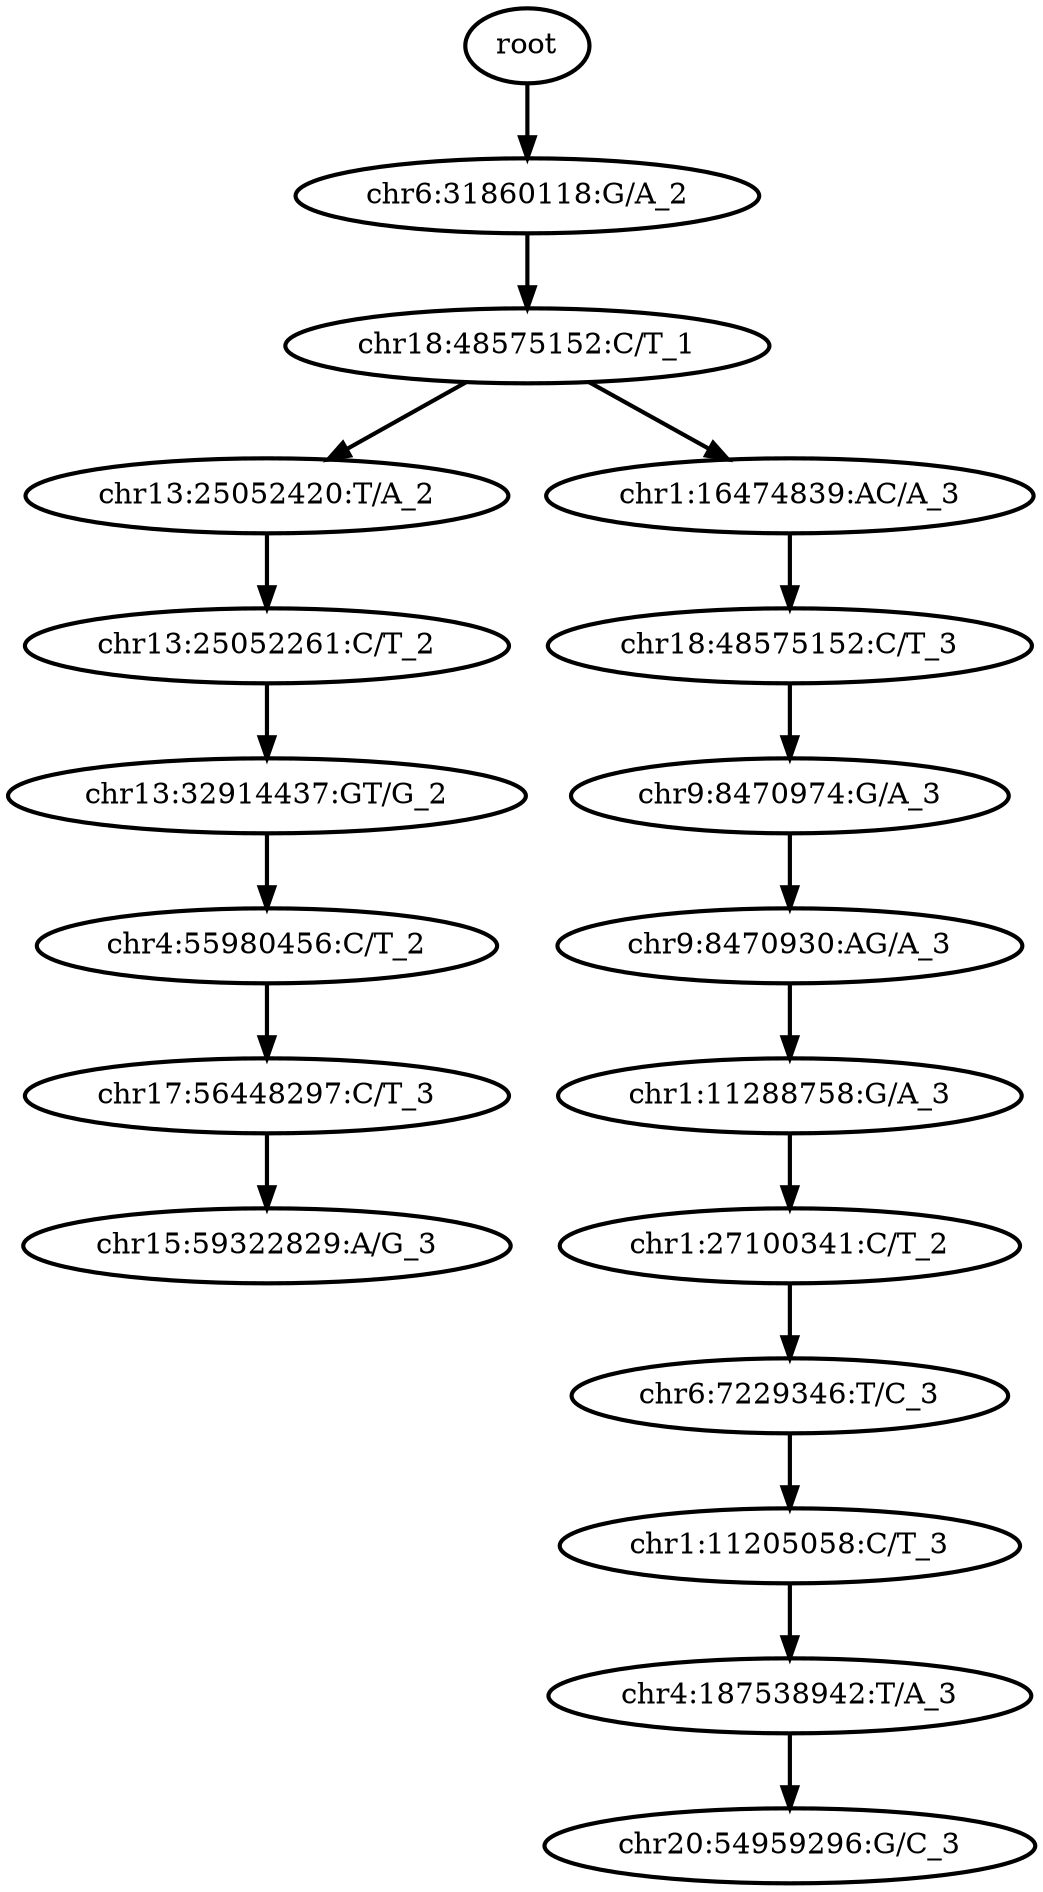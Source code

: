 digraph N {
	overlap="false"
	rankdir="TB"
	0 [label="root", style="bold"];
	1 [label="chr6:31860118:G/A_2", style="bold"];
	2 [label="chr18:48575152:C/T_1", style="bold"];
	3 [label="chr13:25052420:T/A_2", style="bold"];
	4 [label="chr13:25052261:C/T_2", style="bold"];
	5 [label="chr13:32914437:GT/G_2", style="bold"];
	6 [label="chr4:55980456:C/T_2", style="bold"];
	7 [label="chr17:56448297:C/T_3", style="bold"];
	8 [label="chr15:59322829:A/G_3", style="bold"];
	9 [label="chr1:16474839:AC/A_3", style="bold"];
	10 [label="chr18:48575152:C/T_3", style="bold"];
	11 [label="chr9:8470974:G/A_3", style="bold"];
	12 [label="chr9:8470930:AG/A_3", style="bold"];
	13 [label="chr1:11288758:G/A_3", style="bold"];
	14 [label="chr1:27100341:C/T_2", style="bold"];
	15 [label="chr6:7229346:T/C_3", style="bold"];
	16 [label="chr1:11205058:C/T_3", style="bold"];
	17 [label="chr4:187538942:T/A_3", style="bold"];
	18 [label="chr20:54959296:G/C_3", style="bold"];
	0 -> 1 [style="bold"];
	1 -> 2 [style="bold"];
	2 -> 3 [style="bold"];
	2 -> 9 [style="bold"];
	3 -> 4 [style="bold"];
	4 -> 5 [style="bold"];
	5 -> 6 [style="bold"];
	6 -> 7 [style="bold"];
	7 -> 8 [style="bold"];
	9 -> 10 [style="bold"];
	10 -> 11 [style="bold"];
	11 -> 12 [style="bold"];
	12 -> 13 [style="bold"];
	13 -> 14 [style="bold"];
	14 -> 15 [style="bold"];
	15 -> 16 [style="bold"];
	16 -> 17 [style="bold"];
	17 -> 18 [style="bold"];
}